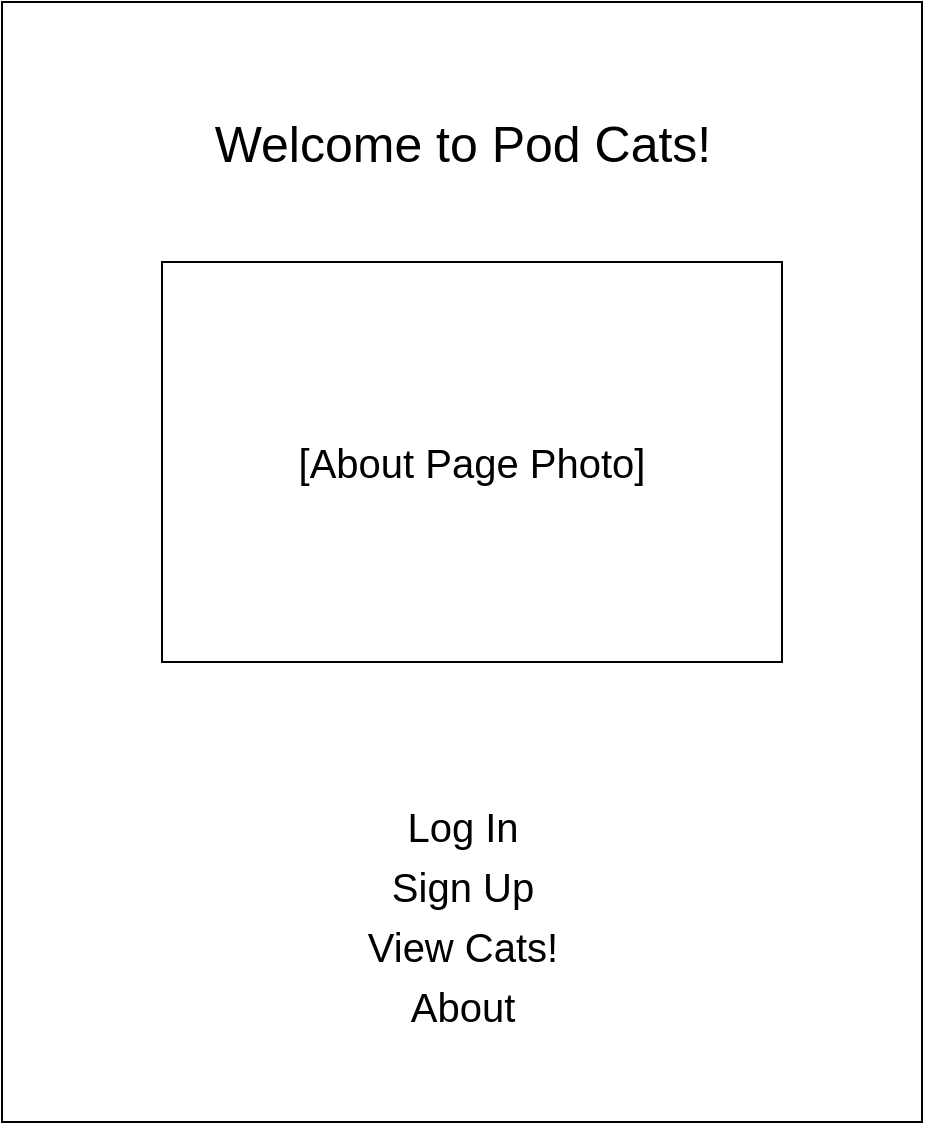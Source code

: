 <mxfile>
    <diagram id="9z8EjFcslA-_OnBxPhj1" name="Page-1">
        <mxGraphModel dx="1062" dy="618" grid="1" gridSize="10" guides="1" tooltips="1" connect="1" arrows="1" fold="1" page="1" pageScale="1" pageWidth="850" pageHeight="1100" math="0" shadow="0">
            <root>
                <mxCell id="0"/>
                <mxCell id="1" parent="0"/>
                <mxCell id="2" value="" style="whiteSpace=wrap;html=1;" parent="1" vertex="1">
                    <mxGeometry x="220" y="60" width="460" height="560" as="geometry"/>
                </mxCell>
                <mxCell id="3" value="&lt;font style=&quot;font-size: 25px&quot;&gt;Welcome to Pod Cats!&lt;/font&gt;" style="text;html=1;resizable=0;autosize=1;align=center;verticalAlign=middle;points=[];fillColor=none;strokeColor=none;rounded=0;" parent="1" vertex="1">
                    <mxGeometry x="320" y="120" width="260" height="20" as="geometry"/>
                </mxCell>
                <mxCell id="4" value="&lt;font style=&quot;font-size: 20px&quot;&gt;Log In&lt;br&gt;Sign Up&lt;br&gt;View Cats!&lt;br&gt;About&lt;br&gt;&lt;/font&gt;" style="text;html=1;resizable=0;autosize=1;align=center;verticalAlign=middle;points=[];fillColor=none;strokeColor=none;rounded=0;fontSize=25;" parent="1" vertex="1">
                    <mxGeometry x="395" y="450" width="110" height="130" as="geometry"/>
                </mxCell>
                <mxCell id="5" value="[About Page Photo]" style="whiteSpace=wrap;html=1;fontSize=20;" parent="1" vertex="1">
                    <mxGeometry x="300" y="190" width="310" height="200" as="geometry"/>
                </mxCell>
            </root>
        </mxGraphModel>
    </diagram>
</mxfile>